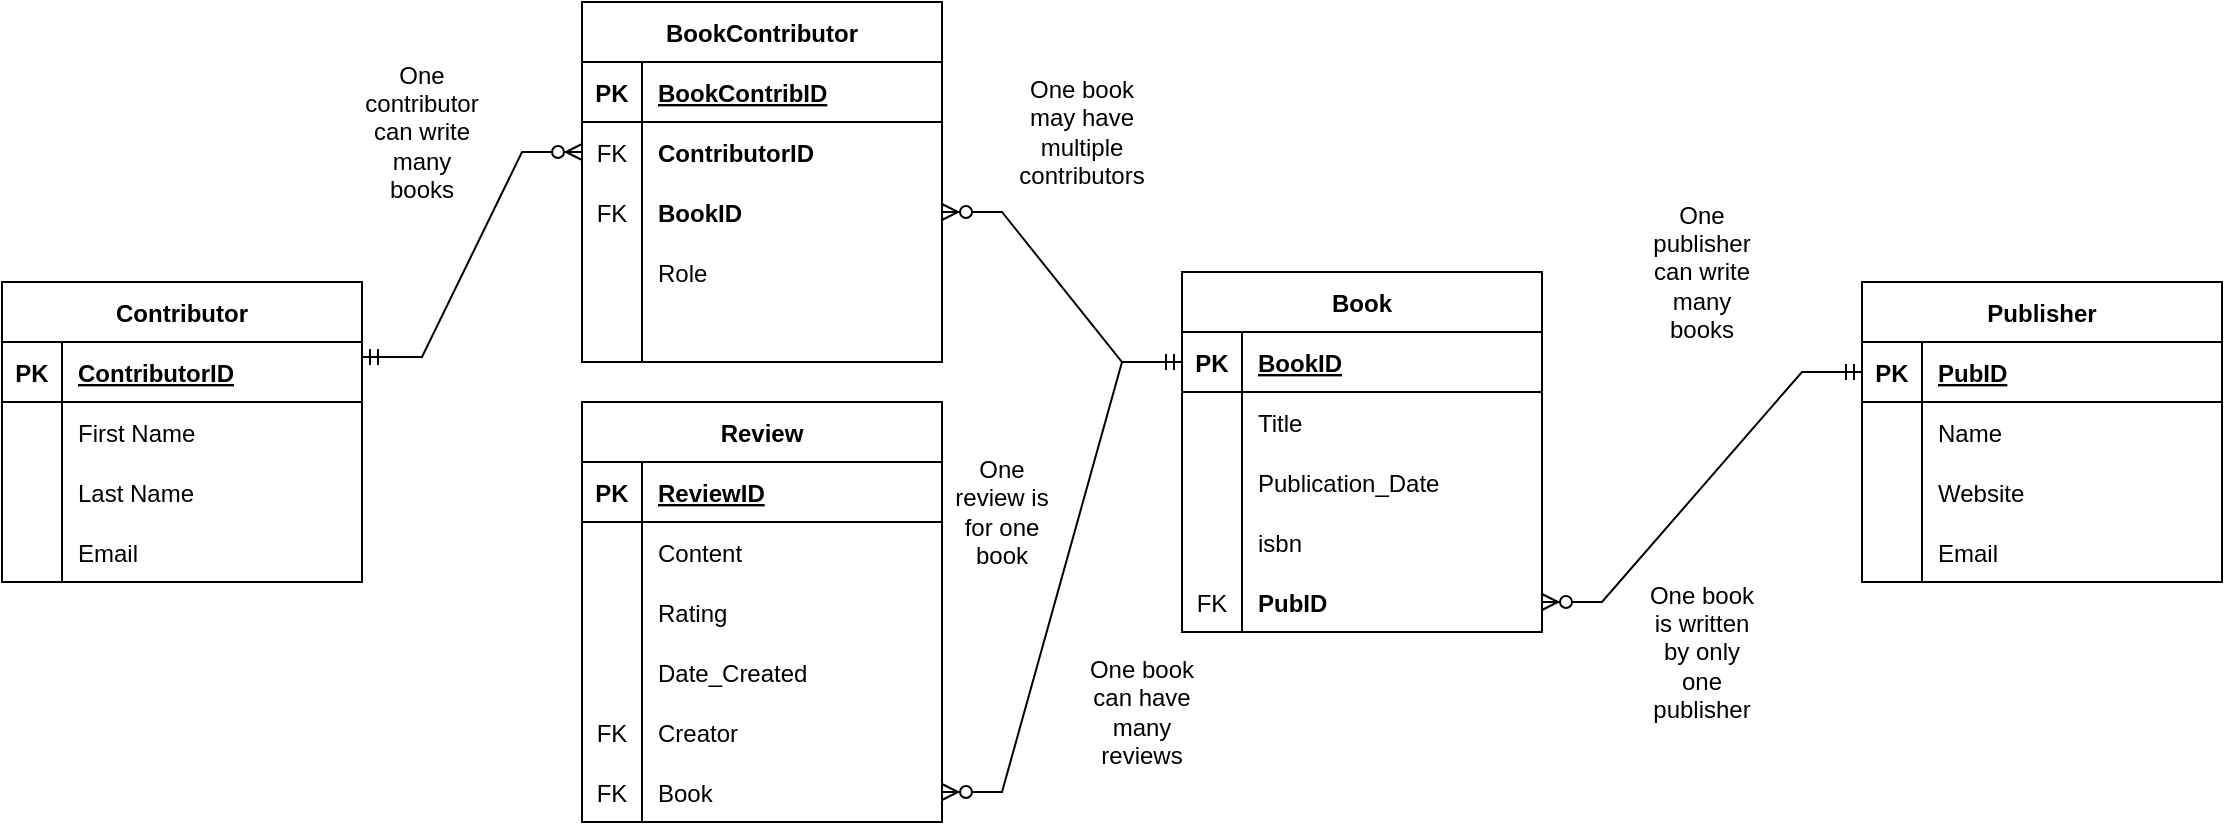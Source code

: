 <mxfile version="20.5.3" type="embed"><diagram id="R2lEEEUBdFMjLlhIrx00" name="Page-1"><mxGraphModel dx="2547" dy="918" grid="1" gridSize="10" guides="1" tooltips="1" connect="1" arrows="1" fold="1" page="1" pageScale="1" pageWidth="850" pageHeight="1100" math="0" shadow="0" extFonts="Permanent Marker^https://fonts.googleapis.com/css?family=Permanent+Marker"><root><mxCell id="0"/><mxCell id="1" parent="0"/><mxCell id="tXtTMLrN4Ovzf1znYTNM-1" value="Book" style="shape=table;startSize=30;container=1;collapsible=1;childLayout=tableLayout;fixedRows=1;rowLines=0;fontStyle=1;align=center;resizeLast=1;" parent="1" vertex="1"><mxGeometry x="570" y="475" width="180" height="180" as="geometry"/></mxCell><mxCell id="tXtTMLrN4Ovzf1znYTNM-2" value="" style="shape=tableRow;horizontal=0;startSize=0;swimlaneHead=0;swimlaneBody=0;fillColor=none;collapsible=0;dropTarget=0;points=[[0,0.5],[1,0.5]];portConstraint=eastwest;top=0;left=0;right=0;bottom=1;" parent="tXtTMLrN4Ovzf1znYTNM-1" vertex="1"><mxGeometry y="30" width="180" height="30" as="geometry"/></mxCell><mxCell id="tXtTMLrN4Ovzf1znYTNM-3" value="PK" style="shape=partialRectangle;connectable=0;fillColor=none;top=0;left=0;bottom=0;right=0;fontStyle=1;overflow=hidden;" parent="tXtTMLrN4Ovzf1znYTNM-2" vertex="1"><mxGeometry width="30" height="30" as="geometry"><mxRectangle width="30" height="30" as="alternateBounds"/></mxGeometry></mxCell><mxCell id="tXtTMLrN4Ovzf1znYTNM-4" value="BookID" style="shape=partialRectangle;connectable=0;fillColor=none;top=0;left=0;bottom=0;right=0;align=left;spacingLeft=6;fontStyle=5;overflow=hidden;" parent="tXtTMLrN4Ovzf1znYTNM-2" vertex="1"><mxGeometry x="30" width="150" height="30" as="geometry"><mxRectangle width="150" height="30" as="alternateBounds"/></mxGeometry></mxCell><mxCell id="tXtTMLrN4Ovzf1znYTNM-5" value="" style="shape=tableRow;horizontal=0;startSize=0;swimlaneHead=0;swimlaneBody=0;fillColor=none;collapsible=0;dropTarget=0;points=[[0,0.5],[1,0.5]];portConstraint=eastwest;top=0;left=0;right=0;bottom=0;" parent="tXtTMLrN4Ovzf1znYTNM-1" vertex="1"><mxGeometry y="60" width="180" height="30" as="geometry"/></mxCell><mxCell id="tXtTMLrN4Ovzf1znYTNM-6" value="" style="shape=partialRectangle;connectable=0;fillColor=none;top=0;left=0;bottom=0;right=0;editable=1;overflow=hidden;" parent="tXtTMLrN4Ovzf1znYTNM-5" vertex="1"><mxGeometry width="30" height="30" as="geometry"><mxRectangle width="30" height="30" as="alternateBounds"/></mxGeometry></mxCell><mxCell id="tXtTMLrN4Ovzf1znYTNM-7" value="Title" style="shape=partialRectangle;connectable=0;fillColor=none;top=0;left=0;bottom=0;right=0;align=left;spacingLeft=6;overflow=hidden;" parent="tXtTMLrN4Ovzf1znYTNM-5" vertex="1"><mxGeometry x="30" width="150" height="30" as="geometry"><mxRectangle width="150" height="30" as="alternateBounds"/></mxGeometry></mxCell><mxCell id="2" value="" style="shape=tableRow;horizontal=0;startSize=0;swimlaneHead=0;swimlaneBody=0;fillColor=none;collapsible=0;dropTarget=0;points=[[0,0.5],[1,0.5]];portConstraint=eastwest;top=0;left=0;right=0;bottom=0;" vertex="1" parent="tXtTMLrN4Ovzf1znYTNM-1"><mxGeometry y="90" width="180" height="30" as="geometry"/></mxCell><mxCell id="3" value="" style="shape=partialRectangle;connectable=0;fillColor=none;top=0;left=0;bottom=0;right=0;editable=1;overflow=hidden;" vertex="1" parent="2"><mxGeometry width="30" height="30" as="geometry"><mxRectangle width="30" height="30" as="alternateBounds"/></mxGeometry></mxCell><mxCell id="4" value="Publication_Date" style="shape=partialRectangle;connectable=0;fillColor=none;top=0;left=0;bottom=0;right=0;align=left;spacingLeft=6;overflow=hidden;" vertex="1" parent="2"><mxGeometry x="30" width="150" height="30" as="geometry"><mxRectangle width="150" height="30" as="alternateBounds"/></mxGeometry></mxCell><mxCell id="tXtTMLrN4Ovzf1znYTNM-8" value="" style="shape=tableRow;horizontal=0;startSize=0;swimlaneHead=0;swimlaneBody=0;fillColor=none;collapsible=0;dropTarget=0;points=[[0,0.5],[1,0.5]];portConstraint=eastwest;top=0;left=0;right=0;bottom=0;" parent="tXtTMLrN4Ovzf1znYTNM-1" vertex="1"><mxGeometry y="120" width="180" height="30" as="geometry"/></mxCell><mxCell id="tXtTMLrN4Ovzf1znYTNM-9" value="" style="shape=partialRectangle;connectable=0;fillColor=none;top=0;left=0;bottom=0;right=0;editable=1;overflow=hidden;" parent="tXtTMLrN4Ovzf1znYTNM-8" vertex="1"><mxGeometry width="30" height="30" as="geometry"><mxRectangle width="30" height="30" as="alternateBounds"/></mxGeometry></mxCell><mxCell id="tXtTMLrN4Ovzf1znYTNM-10" value="isbn" style="shape=partialRectangle;connectable=0;fillColor=none;top=0;left=0;bottom=0;right=0;align=left;spacingLeft=6;overflow=hidden;" parent="tXtTMLrN4Ovzf1znYTNM-8" vertex="1"><mxGeometry x="30" width="150" height="30" as="geometry"><mxRectangle width="150" height="30" as="alternateBounds"/></mxGeometry></mxCell><mxCell id="tXtTMLrN4Ovzf1znYTNM-11" value="" style="shape=tableRow;horizontal=0;startSize=0;swimlaneHead=0;swimlaneBody=0;fillColor=none;collapsible=0;dropTarget=0;points=[[0,0.5],[1,0.5]];portConstraint=eastwest;top=0;left=0;right=0;bottom=0;" parent="tXtTMLrN4Ovzf1znYTNM-1" vertex="1"><mxGeometry y="150" width="180" height="30" as="geometry"/></mxCell><mxCell id="tXtTMLrN4Ovzf1znYTNM-12" value="FK" style="shape=partialRectangle;connectable=0;fillColor=none;top=0;left=0;bottom=0;right=0;editable=1;overflow=hidden;" parent="tXtTMLrN4Ovzf1znYTNM-11" vertex="1"><mxGeometry width="30" height="30" as="geometry"><mxRectangle width="30" height="30" as="alternateBounds"/></mxGeometry></mxCell><mxCell id="tXtTMLrN4Ovzf1znYTNM-13" value="PubID" style="shape=partialRectangle;connectable=0;fillColor=none;top=0;left=0;bottom=0;right=0;align=left;spacingLeft=6;overflow=hidden;fontStyle=1" parent="tXtTMLrN4Ovzf1znYTNM-11" vertex="1"><mxGeometry x="30" width="150" height="30" as="geometry"><mxRectangle width="150" height="30" as="alternateBounds"/></mxGeometry></mxCell><mxCell id="tXtTMLrN4Ovzf1znYTNM-14" value="Publisher" style="shape=table;startSize=30;container=1;collapsible=1;childLayout=tableLayout;fixedRows=1;rowLines=0;fontStyle=1;align=center;resizeLast=1;" parent="1" vertex="1"><mxGeometry x="910" y="480" width="180" height="150" as="geometry"/></mxCell><mxCell id="tXtTMLrN4Ovzf1znYTNM-15" value="" style="shape=tableRow;horizontal=0;startSize=0;swimlaneHead=0;swimlaneBody=0;fillColor=none;collapsible=0;dropTarget=0;points=[[0,0.5],[1,0.5]];portConstraint=eastwest;top=0;left=0;right=0;bottom=1;" parent="tXtTMLrN4Ovzf1znYTNM-14" vertex="1"><mxGeometry y="30" width="180" height="30" as="geometry"/></mxCell><mxCell id="tXtTMLrN4Ovzf1znYTNM-16" value="PK" style="shape=partialRectangle;connectable=0;fillColor=none;top=0;left=0;bottom=0;right=0;fontStyle=1;overflow=hidden;" parent="tXtTMLrN4Ovzf1znYTNM-15" vertex="1"><mxGeometry width="30" height="30" as="geometry"><mxRectangle width="30" height="30" as="alternateBounds"/></mxGeometry></mxCell><mxCell id="tXtTMLrN4Ovzf1znYTNM-17" value="PubID" style="shape=partialRectangle;connectable=0;fillColor=none;top=0;left=0;bottom=0;right=0;align=left;spacingLeft=6;fontStyle=5;overflow=hidden;" parent="tXtTMLrN4Ovzf1znYTNM-15" vertex="1"><mxGeometry x="30" width="150" height="30" as="geometry"><mxRectangle width="150" height="30" as="alternateBounds"/></mxGeometry></mxCell><mxCell id="tXtTMLrN4Ovzf1znYTNM-18" value="" style="shape=tableRow;horizontal=0;startSize=0;swimlaneHead=0;swimlaneBody=0;fillColor=none;collapsible=0;dropTarget=0;points=[[0,0.5],[1,0.5]];portConstraint=eastwest;top=0;left=0;right=0;bottom=0;" parent="tXtTMLrN4Ovzf1znYTNM-14" vertex="1"><mxGeometry y="60" width="180" height="30" as="geometry"/></mxCell><mxCell id="tXtTMLrN4Ovzf1znYTNM-19" value="" style="shape=partialRectangle;connectable=0;fillColor=none;top=0;left=0;bottom=0;right=0;editable=1;overflow=hidden;" parent="tXtTMLrN4Ovzf1znYTNM-18" vertex="1"><mxGeometry width="30" height="30" as="geometry"><mxRectangle width="30" height="30" as="alternateBounds"/></mxGeometry></mxCell><mxCell id="tXtTMLrN4Ovzf1znYTNM-20" value="Name" style="shape=partialRectangle;connectable=0;fillColor=none;top=0;left=0;bottom=0;right=0;align=left;spacingLeft=6;overflow=hidden;" parent="tXtTMLrN4Ovzf1znYTNM-18" vertex="1"><mxGeometry x="30" width="150" height="30" as="geometry"><mxRectangle width="150" height="30" as="alternateBounds"/></mxGeometry></mxCell><mxCell id="tXtTMLrN4Ovzf1znYTNM-21" value="" style="shape=tableRow;horizontal=0;startSize=0;swimlaneHead=0;swimlaneBody=0;fillColor=none;collapsible=0;dropTarget=0;points=[[0,0.5],[1,0.5]];portConstraint=eastwest;top=0;left=0;right=0;bottom=0;" parent="tXtTMLrN4Ovzf1znYTNM-14" vertex="1"><mxGeometry y="90" width="180" height="30" as="geometry"/></mxCell><mxCell id="tXtTMLrN4Ovzf1znYTNM-22" value="" style="shape=partialRectangle;connectable=0;fillColor=none;top=0;left=0;bottom=0;right=0;editable=1;overflow=hidden;" parent="tXtTMLrN4Ovzf1znYTNM-21" vertex="1"><mxGeometry width="30" height="30" as="geometry"><mxRectangle width="30" height="30" as="alternateBounds"/></mxGeometry></mxCell><mxCell id="tXtTMLrN4Ovzf1znYTNM-23" value="Website" style="shape=partialRectangle;connectable=0;fillColor=none;top=0;left=0;bottom=0;right=0;align=left;spacingLeft=6;overflow=hidden;" parent="tXtTMLrN4Ovzf1znYTNM-21" vertex="1"><mxGeometry x="30" width="150" height="30" as="geometry"><mxRectangle width="150" height="30" as="alternateBounds"/></mxGeometry></mxCell><mxCell id="tXtTMLrN4Ovzf1znYTNM-24" value="" style="shape=tableRow;horizontal=0;startSize=0;swimlaneHead=0;swimlaneBody=0;fillColor=none;collapsible=0;dropTarget=0;points=[[0,0.5],[1,0.5]];portConstraint=eastwest;top=0;left=0;right=0;bottom=0;" parent="tXtTMLrN4Ovzf1znYTNM-14" vertex="1"><mxGeometry y="120" width="180" height="30" as="geometry"/></mxCell><mxCell id="tXtTMLrN4Ovzf1znYTNM-25" value="" style="shape=partialRectangle;connectable=0;fillColor=none;top=0;left=0;bottom=0;right=0;editable=1;overflow=hidden;" parent="tXtTMLrN4Ovzf1znYTNM-24" vertex="1"><mxGeometry width="30" height="30" as="geometry"><mxRectangle width="30" height="30" as="alternateBounds"/></mxGeometry></mxCell><mxCell id="tXtTMLrN4Ovzf1znYTNM-26" value="Email" style="shape=partialRectangle;connectable=0;fillColor=none;top=0;left=0;bottom=0;right=0;align=left;spacingLeft=6;overflow=hidden;" parent="tXtTMLrN4Ovzf1znYTNM-24" vertex="1"><mxGeometry x="30" width="150" height="30" as="geometry"><mxRectangle width="150" height="30" as="alternateBounds"/></mxGeometry></mxCell><mxCell id="tXtTMLrN4Ovzf1znYTNM-27" value="" style="edgeStyle=entityRelationEdgeStyle;fontSize=12;html=1;endArrow=ERzeroToMany;startArrow=ERmandOne;rounded=0;entryX=1;entryY=0.5;entryDx=0;entryDy=0;exitX=0;exitY=0.5;exitDx=0;exitDy=0;" parent="1" source="tXtTMLrN4Ovzf1znYTNM-15" target="tXtTMLrN4Ovzf1znYTNM-11" edge="1"><mxGeometry width="100" height="100" relative="1" as="geometry"><mxPoint x="370" y="680" as="sourcePoint"/><mxPoint x="340" y="350" as="targetPoint"/></mxGeometry></mxCell><mxCell id="tXtTMLrN4Ovzf1znYTNM-28" value="Contributor" style="shape=table;startSize=30;container=1;collapsible=1;childLayout=tableLayout;fixedRows=1;rowLines=0;fontStyle=1;align=center;resizeLast=1;" parent="1" vertex="1"><mxGeometry x="-20" y="480" width="180" height="150" as="geometry"/></mxCell><mxCell id="tXtTMLrN4Ovzf1znYTNM-29" value="" style="shape=tableRow;horizontal=0;startSize=0;swimlaneHead=0;swimlaneBody=0;fillColor=none;collapsible=0;dropTarget=0;points=[[0,0.5],[1,0.5]];portConstraint=eastwest;top=0;left=0;right=0;bottom=1;" parent="tXtTMLrN4Ovzf1znYTNM-28" vertex="1"><mxGeometry y="30" width="180" height="30" as="geometry"/></mxCell><mxCell id="tXtTMLrN4Ovzf1znYTNM-30" value="PK" style="shape=partialRectangle;connectable=0;fillColor=none;top=0;left=0;bottom=0;right=0;fontStyle=1;overflow=hidden;" parent="tXtTMLrN4Ovzf1znYTNM-29" vertex="1"><mxGeometry width="30" height="30" as="geometry"><mxRectangle width="30" height="30" as="alternateBounds"/></mxGeometry></mxCell><mxCell id="tXtTMLrN4Ovzf1znYTNM-31" value="ContributorID" style="shape=partialRectangle;connectable=0;fillColor=none;top=0;left=0;bottom=0;right=0;align=left;spacingLeft=6;fontStyle=5;overflow=hidden;" parent="tXtTMLrN4Ovzf1znYTNM-29" vertex="1"><mxGeometry x="30" width="150" height="30" as="geometry"><mxRectangle width="150" height="30" as="alternateBounds"/></mxGeometry></mxCell><mxCell id="tXtTMLrN4Ovzf1znYTNM-32" value="" style="shape=tableRow;horizontal=0;startSize=0;swimlaneHead=0;swimlaneBody=0;fillColor=none;collapsible=0;dropTarget=0;points=[[0,0.5],[1,0.5]];portConstraint=eastwest;top=0;left=0;right=0;bottom=0;" parent="tXtTMLrN4Ovzf1znYTNM-28" vertex="1"><mxGeometry y="60" width="180" height="30" as="geometry"/></mxCell><mxCell id="tXtTMLrN4Ovzf1znYTNM-33" value="" style="shape=partialRectangle;connectable=0;fillColor=none;top=0;left=0;bottom=0;right=0;editable=1;overflow=hidden;" parent="tXtTMLrN4Ovzf1znYTNM-32" vertex="1"><mxGeometry width="30" height="30" as="geometry"><mxRectangle width="30" height="30" as="alternateBounds"/></mxGeometry></mxCell><mxCell id="tXtTMLrN4Ovzf1znYTNM-34" value="First Name" style="shape=partialRectangle;connectable=0;fillColor=none;top=0;left=0;bottom=0;right=0;align=left;spacingLeft=6;overflow=hidden;" parent="tXtTMLrN4Ovzf1znYTNM-32" vertex="1"><mxGeometry x="30" width="150" height="30" as="geometry"><mxRectangle width="150" height="30" as="alternateBounds"/></mxGeometry></mxCell><mxCell id="tXtTMLrN4Ovzf1znYTNM-35" value="" style="shape=tableRow;horizontal=0;startSize=0;swimlaneHead=0;swimlaneBody=0;fillColor=none;collapsible=0;dropTarget=0;points=[[0,0.5],[1,0.5]];portConstraint=eastwest;top=0;left=0;right=0;bottom=0;" parent="tXtTMLrN4Ovzf1znYTNM-28" vertex="1"><mxGeometry y="90" width="180" height="30" as="geometry"/></mxCell><mxCell id="tXtTMLrN4Ovzf1znYTNM-36" value="" style="shape=partialRectangle;connectable=0;fillColor=none;top=0;left=0;bottom=0;right=0;editable=1;overflow=hidden;" parent="tXtTMLrN4Ovzf1znYTNM-35" vertex="1"><mxGeometry width="30" height="30" as="geometry"><mxRectangle width="30" height="30" as="alternateBounds"/></mxGeometry></mxCell><mxCell id="tXtTMLrN4Ovzf1znYTNM-37" value="Last Name" style="shape=partialRectangle;connectable=0;fillColor=none;top=0;left=0;bottom=0;right=0;align=left;spacingLeft=6;overflow=hidden;" parent="tXtTMLrN4Ovzf1znYTNM-35" vertex="1"><mxGeometry x="30" width="150" height="30" as="geometry"><mxRectangle width="150" height="30" as="alternateBounds"/></mxGeometry></mxCell><mxCell id="tXtTMLrN4Ovzf1znYTNM-38" value="" style="shape=tableRow;horizontal=0;startSize=0;swimlaneHead=0;swimlaneBody=0;fillColor=none;collapsible=0;dropTarget=0;points=[[0,0.5],[1,0.5]];portConstraint=eastwest;top=0;left=0;right=0;bottom=0;" parent="tXtTMLrN4Ovzf1znYTNM-28" vertex="1"><mxGeometry y="120" width="180" height="30" as="geometry"/></mxCell><mxCell id="tXtTMLrN4Ovzf1znYTNM-39" value="" style="shape=partialRectangle;connectable=0;fillColor=none;top=0;left=0;bottom=0;right=0;editable=1;overflow=hidden;" parent="tXtTMLrN4Ovzf1znYTNM-38" vertex="1"><mxGeometry width="30" height="30" as="geometry"><mxRectangle width="30" height="30" as="alternateBounds"/></mxGeometry></mxCell><mxCell id="tXtTMLrN4Ovzf1znYTNM-40" value="Email" style="shape=partialRectangle;connectable=0;fillColor=none;top=0;left=0;bottom=0;right=0;align=left;spacingLeft=6;overflow=hidden;" parent="tXtTMLrN4Ovzf1znYTNM-38" vertex="1"><mxGeometry x="30" width="150" height="30" as="geometry"><mxRectangle width="150" height="30" as="alternateBounds"/></mxGeometry></mxCell><mxCell id="tXtTMLrN4Ovzf1znYTNM-41" value="BookContributor" style="shape=table;startSize=30;container=1;collapsible=1;childLayout=tableLayout;fixedRows=1;rowLines=0;fontStyle=1;align=center;resizeLast=1;" parent="1" vertex="1"><mxGeometry x="270" y="340" width="180" height="180" as="geometry"/></mxCell><mxCell id="tXtTMLrN4Ovzf1znYTNM-42" value="" style="shape=tableRow;horizontal=0;startSize=0;swimlaneHead=0;swimlaneBody=0;fillColor=none;collapsible=0;dropTarget=0;points=[[0,0.5],[1,0.5]];portConstraint=eastwest;top=0;left=0;right=0;bottom=1;" parent="tXtTMLrN4Ovzf1znYTNM-41" vertex="1"><mxGeometry y="30" width="180" height="30" as="geometry"/></mxCell><mxCell id="tXtTMLrN4Ovzf1znYTNM-43" value="PK" style="shape=partialRectangle;connectable=0;fillColor=none;top=0;left=0;bottom=0;right=0;fontStyle=1;overflow=hidden;" parent="tXtTMLrN4Ovzf1znYTNM-42" vertex="1"><mxGeometry width="30" height="30" as="geometry"><mxRectangle width="30" height="30" as="alternateBounds"/></mxGeometry></mxCell><mxCell id="tXtTMLrN4Ovzf1znYTNM-44" value="BookContribID" style="shape=partialRectangle;connectable=0;fillColor=none;top=0;left=0;bottom=0;right=0;align=left;spacingLeft=6;fontStyle=5;overflow=hidden;" parent="tXtTMLrN4Ovzf1znYTNM-42" vertex="1"><mxGeometry x="30" width="150" height="30" as="geometry"><mxRectangle width="150" height="30" as="alternateBounds"/></mxGeometry></mxCell><mxCell id="tXtTMLrN4Ovzf1znYTNM-45" value="" style="shape=tableRow;horizontal=0;startSize=0;swimlaneHead=0;swimlaneBody=0;fillColor=none;collapsible=0;dropTarget=0;points=[[0,0.5],[1,0.5]];portConstraint=eastwest;top=0;left=0;right=0;bottom=0;" parent="tXtTMLrN4Ovzf1znYTNM-41" vertex="1"><mxGeometry y="60" width="180" height="30" as="geometry"/></mxCell><mxCell id="tXtTMLrN4Ovzf1znYTNM-46" value="FK" style="shape=partialRectangle;connectable=0;fillColor=none;top=0;left=0;bottom=0;right=0;editable=1;overflow=hidden;" parent="tXtTMLrN4Ovzf1znYTNM-45" vertex="1"><mxGeometry width="30" height="30" as="geometry"><mxRectangle width="30" height="30" as="alternateBounds"/></mxGeometry></mxCell><mxCell id="tXtTMLrN4Ovzf1znYTNM-47" value="ContributorID" style="shape=partialRectangle;connectable=0;fillColor=none;top=0;left=0;bottom=0;right=0;align=left;spacingLeft=6;overflow=hidden;fontStyle=1" parent="tXtTMLrN4Ovzf1znYTNM-45" vertex="1"><mxGeometry x="30" width="150" height="30" as="geometry"><mxRectangle width="150" height="30" as="alternateBounds"/></mxGeometry></mxCell><mxCell id="tXtTMLrN4Ovzf1znYTNM-48" value="" style="shape=tableRow;horizontal=0;startSize=0;swimlaneHead=0;swimlaneBody=0;fillColor=none;collapsible=0;dropTarget=0;points=[[0,0.5],[1,0.5]];portConstraint=eastwest;top=0;left=0;right=0;bottom=0;" parent="tXtTMLrN4Ovzf1znYTNM-41" vertex="1"><mxGeometry y="90" width="180" height="30" as="geometry"/></mxCell><mxCell id="tXtTMLrN4Ovzf1znYTNM-49" value="FK" style="shape=partialRectangle;connectable=0;fillColor=none;top=0;left=0;bottom=0;right=0;editable=1;overflow=hidden;" parent="tXtTMLrN4Ovzf1znYTNM-48" vertex="1"><mxGeometry width="30" height="30" as="geometry"><mxRectangle width="30" height="30" as="alternateBounds"/></mxGeometry></mxCell><mxCell id="tXtTMLrN4Ovzf1znYTNM-50" value="BookID" style="shape=partialRectangle;connectable=0;fillColor=none;top=0;left=0;bottom=0;right=0;align=left;spacingLeft=6;overflow=hidden;fontStyle=1" parent="tXtTMLrN4Ovzf1znYTNM-48" vertex="1"><mxGeometry x="30" width="150" height="30" as="geometry"><mxRectangle width="150" height="30" as="alternateBounds"/></mxGeometry></mxCell><mxCell id="tXtTMLrN4Ovzf1znYTNM-51" value="" style="shape=tableRow;horizontal=0;startSize=0;swimlaneHead=0;swimlaneBody=0;fillColor=none;collapsible=0;dropTarget=0;points=[[0,0.5],[1,0.5]];portConstraint=eastwest;top=0;left=0;right=0;bottom=0;" parent="tXtTMLrN4Ovzf1znYTNM-41" vertex="1"><mxGeometry y="120" width="180" height="30" as="geometry"/></mxCell><mxCell id="tXtTMLrN4Ovzf1znYTNM-52" value="" style="shape=partialRectangle;connectable=0;fillColor=none;top=0;left=0;bottom=0;right=0;editable=1;overflow=hidden;" parent="tXtTMLrN4Ovzf1znYTNM-51" vertex="1"><mxGeometry width="30" height="30" as="geometry"><mxRectangle width="30" height="30" as="alternateBounds"/></mxGeometry></mxCell><mxCell id="tXtTMLrN4Ovzf1znYTNM-53" value="Role" style="shape=partialRectangle;connectable=0;fillColor=none;top=0;left=0;bottom=0;right=0;align=left;spacingLeft=6;overflow=hidden;" parent="tXtTMLrN4Ovzf1znYTNM-51" vertex="1"><mxGeometry x="30" width="150" height="30" as="geometry"><mxRectangle width="150" height="30" as="alternateBounds"/></mxGeometry></mxCell><mxCell id="uM2_iVBUDg3gw8_DX66E-27" value="" style="shape=tableRow;horizontal=0;startSize=0;swimlaneHead=0;swimlaneBody=0;fillColor=none;collapsible=0;dropTarget=0;points=[[0,0.5],[1,0.5]];portConstraint=eastwest;top=0;left=0;right=0;bottom=0;" parent="tXtTMLrN4Ovzf1znYTNM-41" vertex="1"><mxGeometry y="150" width="180" height="30" as="geometry"/></mxCell><mxCell id="uM2_iVBUDg3gw8_DX66E-28" value="" style="shape=partialRectangle;connectable=0;fillColor=none;top=0;left=0;bottom=0;right=0;editable=1;overflow=hidden;" parent="uM2_iVBUDg3gw8_DX66E-27" vertex="1"><mxGeometry width="30" height="30" as="geometry"><mxRectangle width="30" height="30" as="alternateBounds"/></mxGeometry></mxCell><mxCell id="uM2_iVBUDg3gw8_DX66E-29" value="" style="shape=partialRectangle;connectable=0;fillColor=none;top=0;left=0;bottom=0;right=0;align=left;spacingLeft=6;overflow=hidden;" parent="uM2_iVBUDg3gw8_DX66E-27" vertex="1"><mxGeometry x="30" width="150" height="30" as="geometry"><mxRectangle width="150" height="30" as="alternateBounds"/></mxGeometry></mxCell><mxCell id="tXtTMLrN4Ovzf1znYTNM-54" value="" style="edgeStyle=entityRelationEdgeStyle;fontSize=12;html=1;endArrow=ERzeroToMany;startArrow=ERmandOne;rounded=0;exitX=1;exitY=0.25;exitDx=0;exitDy=0;entryX=0;entryY=0.5;entryDx=0;entryDy=0;" parent="1" source="tXtTMLrN4Ovzf1znYTNM-28" target="tXtTMLrN4Ovzf1znYTNM-45" edge="1"><mxGeometry width="100" height="100" relative="1" as="geometry"><mxPoint x="230" y="590" as="sourcePoint"/><mxPoint x="330" y="490" as="targetPoint"/></mxGeometry></mxCell><mxCell id="tXtTMLrN4Ovzf1znYTNM-55" value="" style="edgeStyle=entityRelationEdgeStyle;fontSize=12;html=1;endArrow=ERzeroToMany;startArrow=ERmandOne;rounded=0;exitX=0;exitY=0.25;exitDx=0;exitDy=0;entryX=1;entryY=0.5;entryDx=0;entryDy=0;" parent="1" source="tXtTMLrN4Ovzf1znYTNM-1" target="tXtTMLrN4Ovzf1znYTNM-48" edge="1"><mxGeometry width="100" height="100" relative="1" as="geometry"><mxPoint x="370" y="820" as="sourcePoint"/><mxPoint x="470" y="720" as="targetPoint"/></mxGeometry></mxCell><mxCell id="tXtTMLrN4Ovzf1znYTNM-57" value="One publisher can write many books" style="text;html=1;strokeColor=none;fillColor=none;align=center;verticalAlign=middle;whiteSpace=wrap;rounded=0;" parent="1" vertex="1"><mxGeometry x="800" y="460" width="60" height="30" as="geometry"/></mxCell><mxCell id="tXtTMLrN4Ovzf1znYTNM-58" value="One book is written by only one publisher" style="text;html=1;strokeColor=none;fillColor=none;align=center;verticalAlign=middle;whiteSpace=wrap;rounded=0;" parent="1" vertex="1"><mxGeometry x="800" y="650" width="60" height="30" as="geometry"/></mxCell><mxCell id="tXtTMLrN4Ovzf1znYTNM-59" value="One book may have multiple contributors" style="text;html=1;strokeColor=none;fillColor=none;align=center;verticalAlign=middle;whiteSpace=wrap;rounded=0;" parent="1" vertex="1"><mxGeometry x="490" y="390" width="60" height="30" as="geometry"/></mxCell><mxCell id="tXtTMLrN4Ovzf1znYTNM-60" value="One contributor can write many books" style="text;html=1;strokeColor=none;fillColor=none;align=center;verticalAlign=middle;whiteSpace=wrap;rounded=0;" parent="1" vertex="1"><mxGeometry x="160" y="390" width="60" height="30" as="geometry"/></mxCell><mxCell id="uM2_iVBUDg3gw8_DX66E-1" value="Review" style="shape=table;startSize=30;container=1;collapsible=1;childLayout=tableLayout;fixedRows=1;rowLines=0;fontStyle=1;align=center;resizeLast=1;" parent="1" vertex="1"><mxGeometry x="270" y="540" width="180" height="210" as="geometry"/></mxCell><mxCell id="uM2_iVBUDg3gw8_DX66E-2" value="" style="shape=tableRow;horizontal=0;startSize=0;swimlaneHead=0;swimlaneBody=0;fillColor=none;collapsible=0;dropTarget=0;points=[[0,0.5],[1,0.5]];portConstraint=eastwest;top=0;left=0;right=0;bottom=1;" parent="uM2_iVBUDg3gw8_DX66E-1" vertex="1"><mxGeometry y="30" width="180" height="30" as="geometry"/></mxCell><mxCell id="uM2_iVBUDg3gw8_DX66E-3" value="PK" style="shape=partialRectangle;connectable=0;fillColor=none;top=0;left=0;bottom=0;right=0;fontStyle=1;overflow=hidden;" parent="uM2_iVBUDg3gw8_DX66E-2" vertex="1"><mxGeometry width="30" height="30" as="geometry"><mxRectangle width="30" height="30" as="alternateBounds"/></mxGeometry></mxCell><mxCell id="uM2_iVBUDg3gw8_DX66E-4" value="ReviewID" style="shape=partialRectangle;connectable=0;fillColor=none;top=0;left=0;bottom=0;right=0;align=left;spacingLeft=6;fontStyle=5;overflow=hidden;" parent="uM2_iVBUDg3gw8_DX66E-2" vertex="1"><mxGeometry x="30" width="150" height="30" as="geometry"><mxRectangle width="150" height="30" as="alternateBounds"/></mxGeometry></mxCell><mxCell id="uM2_iVBUDg3gw8_DX66E-5" value="" style="shape=tableRow;horizontal=0;startSize=0;swimlaneHead=0;swimlaneBody=0;fillColor=none;collapsible=0;dropTarget=0;points=[[0,0.5],[1,0.5]];portConstraint=eastwest;top=0;left=0;right=0;bottom=0;" parent="uM2_iVBUDg3gw8_DX66E-1" vertex="1"><mxGeometry y="60" width="180" height="30" as="geometry"/></mxCell><mxCell id="uM2_iVBUDg3gw8_DX66E-6" value="" style="shape=partialRectangle;connectable=0;fillColor=none;top=0;left=0;bottom=0;right=0;editable=1;overflow=hidden;" parent="uM2_iVBUDg3gw8_DX66E-5" vertex="1"><mxGeometry width="30" height="30" as="geometry"><mxRectangle width="30" height="30" as="alternateBounds"/></mxGeometry></mxCell><mxCell id="uM2_iVBUDg3gw8_DX66E-7" value="Content" style="shape=partialRectangle;connectable=0;fillColor=none;top=0;left=0;bottom=0;right=0;align=left;spacingLeft=6;overflow=hidden;" parent="uM2_iVBUDg3gw8_DX66E-5" vertex="1"><mxGeometry x="30" width="150" height="30" as="geometry"><mxRectangle width="150" height="30" as="alternateBounds"/></mxGeometry></mxCell><mxCell id="uM2_iVBUDg3gw8_DX66E-8" value="" style="shape=tableRow;horizontal=0;startSize=0;swimlaneHead=0;swimlaneBody=0;fillColor=none;collapsible=0;dropTarget=0;points=[[0,0.5],[1,0.5]];portConstraint=eastwest;top=0;left=0;right=0;bottom=0;" parent="uM2_iVBUDg3gw8_DX66E-1" vertex="1"><mxGeometry y="90" width="180" height="30" as="geometry"/></mxCell><mxCell id="uM2_iVBUDg3gw8_DX66E-9" value="" style="shape=partialRectangle;connectable=0;fillColor=none;top=0;left=0;bottom=0;right=0;editable=1;overflow=hidden;" parent="uM2_iVBUDg3gw8_DX66E-8" vertex="1"><mxGeometry width="30" height="30" as="geometry"><mxRectangle width="30" height="30" as="alternateBounds"/></mxGeometry></mxCell><mxCell id="uM2_iVBUDg3gw8_DX66E-10" value="Rating" style="shape=partialRectangle;connectable=0;fillColor=none;top=0;left=0;bottom=0;right=0;align=left;spacingLeft=6;overflow=hidden;" parent="uM2_iVBUDg3gw8_DX66E-8" vertex="1"><mxGeometry x="30" width="150" height="30" as="geometry"><mxRectangle width="150" height="30" as="alternateBounds"/></mxGeometry></mxCell><mxCell id="uM2_iVBUDg3gw8_DX66E-11" value="" style="shape=tableRow;horizontal=0;startSize=0;swimlaneHead=0;swimlaneBody=0;fillColor=none;collapsible=0;dropTarget=0;points=[[0,0.5],[1,0.5]];portConstraint=eastwest;top=0;left=0;right=0;bottom=0;" parent="uM2_iVBUDg3gw8_DX66E-1" vertex="1"><mxGeometry y="120" width="180" height="30" as="geometry"/></mxCell><mxCell id="uM2_iVBUDg3gw8_DX66E-12" value="" style="shape=partialRectangle;connectable=0;fillColor=none;top=0;left=0;bottom=0;right=0;editable=1;overflow=hidden;" parent="uM2_iVBUDg3gw8_DX66E-11" vertex="1"><mxGeometry width="30" height="30" as="geometry"><mxRectangle width="30" height="30" as="alternateBounds"/></mxGeometry></mxCell><mxCell id="uM2_iVBUDg3gw8_DX66E-13" value="Date_Created" style="shape=partialRectangle;connectable=0;fillColor=none;top=0;left=0;bottom=0;right=0;align=left;spacingLeft=6;overflow=hidden;" parent="uM2_iVBUDg3gw8_DX66E-11" vertex="1"><mxGeometry x="30" width="150" height="30" as="geometry"><mxRectangle width="150" height="30" as="alternateBounds"/></mxGeometry></mxCell><mxCell id="uM2_iVBUDg3gw8_DX66E-18" value="" style="shape=tableRow;horizontal=0;startSize=0;swimlaneHead=0;swimlaneBody=0;fillColor=none;collapsible=0;dropTarget=0;points=[[0,0.5],[1,0.5]];portConstraint=eastwest;top=0;left=0;right=0;bottom=0;" parent="uM2_iVBUDg3gw8_DX66E-1" vertex="1"><mxGeometry y="150" width="180" height="30" as="geometry"/></mxCell><mxCell id="uM2_iVBUDg3gw8_DX66E-19" value="FK" style="shape=partialRectangle;connectable=0;fillColor=none;top=0;left=0;bottom=0;right=0;editable=1;overflow=hidden;" parent="uM2_iVBUDg3gw8_DX66E-18" vertex="1"><mxGeometry width="30" height="30" as="geometry"><mxRectangle width="30" height="30" as="alternateBounds"/></mxGeometry></mxCell><mxCell id="uM2_iVBUDg3gw8_DX66E-20" value="Creator" style="shape=partialRectangle;connectable=0;fillColor=none;top=0;left=0;bottom=0;right=0;align=left;spacingLeft=6;overflow=hidden;" parent="uM2_iVBUDg3gw8_DX66E-18" vertex="1"><mxGeometry x="30" width="150" height="30" as="geometry"><mxRectangle width="150" height="30" as="alternateBounds"/></mxGeometry></mxCell><mxCell id="uM2_iVBUDg3gw8_DX66E-21" value="" style="shape=tableRow;horizontal=0;startSize=0;swimlaneHead=0;swimlaneBody=0;fillColor=none;collapsible=0;dropTarget=0;points=[[0,0.5],[1,0.5]];portConstraint=eastwest;top=0;left=0;right=0;bottom=0;" parent="uM2_iVBUDg3gw8_DX66E-1" vertex="1"><mxGeometry y="180" width="180" height="30" as="geometry"/></mxCell><mxCell id="uM2_iVBUDg3gw8_DX66E-22" value="FK" style="shape=partialRectangle;connectable=0;fillColor=none;top=0;left=0;bottom=0;right=0;editable=1;overflow=hidden;" parent="uM2_iVBUDg3gw8_DX66E-21" vertex="1"><mxGeometry width="30" height="30" as="geometry"><mxRectangle width="30" height="30" as="alternateBounds"/></mxGeometry></mxCell><mxCell id="uM2_iVBUDg3gw8_DX66E-23" value="Book" style="shape=partialRectangle;connectable=0;fillColor=none;top=0;left=0;bottom=0;right=0;align=left;spacingLeft=6;overflow=hidden;" parent="uM2_iVBUDg3gw8_DX66E-21" vertex="1"><mxGeometry x="30" width="150" height="30" as="geometry"><mxRectangle width="150" height="30" as="alternateBounds"/></mxGeometry></mxCell><mxCell id="uM2_iVBUDg3gw8_DX66E-24" value="" style="edgeStyle=entityRelationEdgeStyle;fontSize=12;html=1;endArrow=ERzeroToMany;startArrow=ERmandOne;rounded=0;entryX=1;entryY=0.5;entryDx=0;entryDy=0;exitX=0;exitY=0.5;exitDx=0;exitDy=0;" parent="1" source="tXtTMLrN4Ovzf1znYTNM-2" target="uM2_iVBUDg3gw8_DX66E-21" edge="1"><mxGeometry width="100" height="100" relative="1" as="geometry"><mxPoint x="670" y="340" as="sourcePoint"/><mxPoint x="770" y="240" as="targetPoint"/></mxGeometry></mxCell><mxCell id="uM2_iVBUDg3gw8_DX66E-25" value="One review is for one book" style="text;html=1;strokeColor=none;fillColor=none;align=center;verticalAlign=middle;whiteSpace=wrap;rounded=0;" parent="1" vertex="1"><mxGeometry x="450" y="580" width="60" height="30" as="geometry"/></mxCell><mxCell id="uM2_iVBUDg3gw8_DX66E-26" value="One book can have many reviews" style="text;html=1;strokeColor=none;fillColor=none;align=center;verticalAlign=middle;whiteSpace=wrap;rounded=0;" parent="1" vertex="1"><mxGeometry x="520" y="680" width="60" height="30" as="geometry"/></mxCell></root></mxGraphModel></diagram></mxfile>